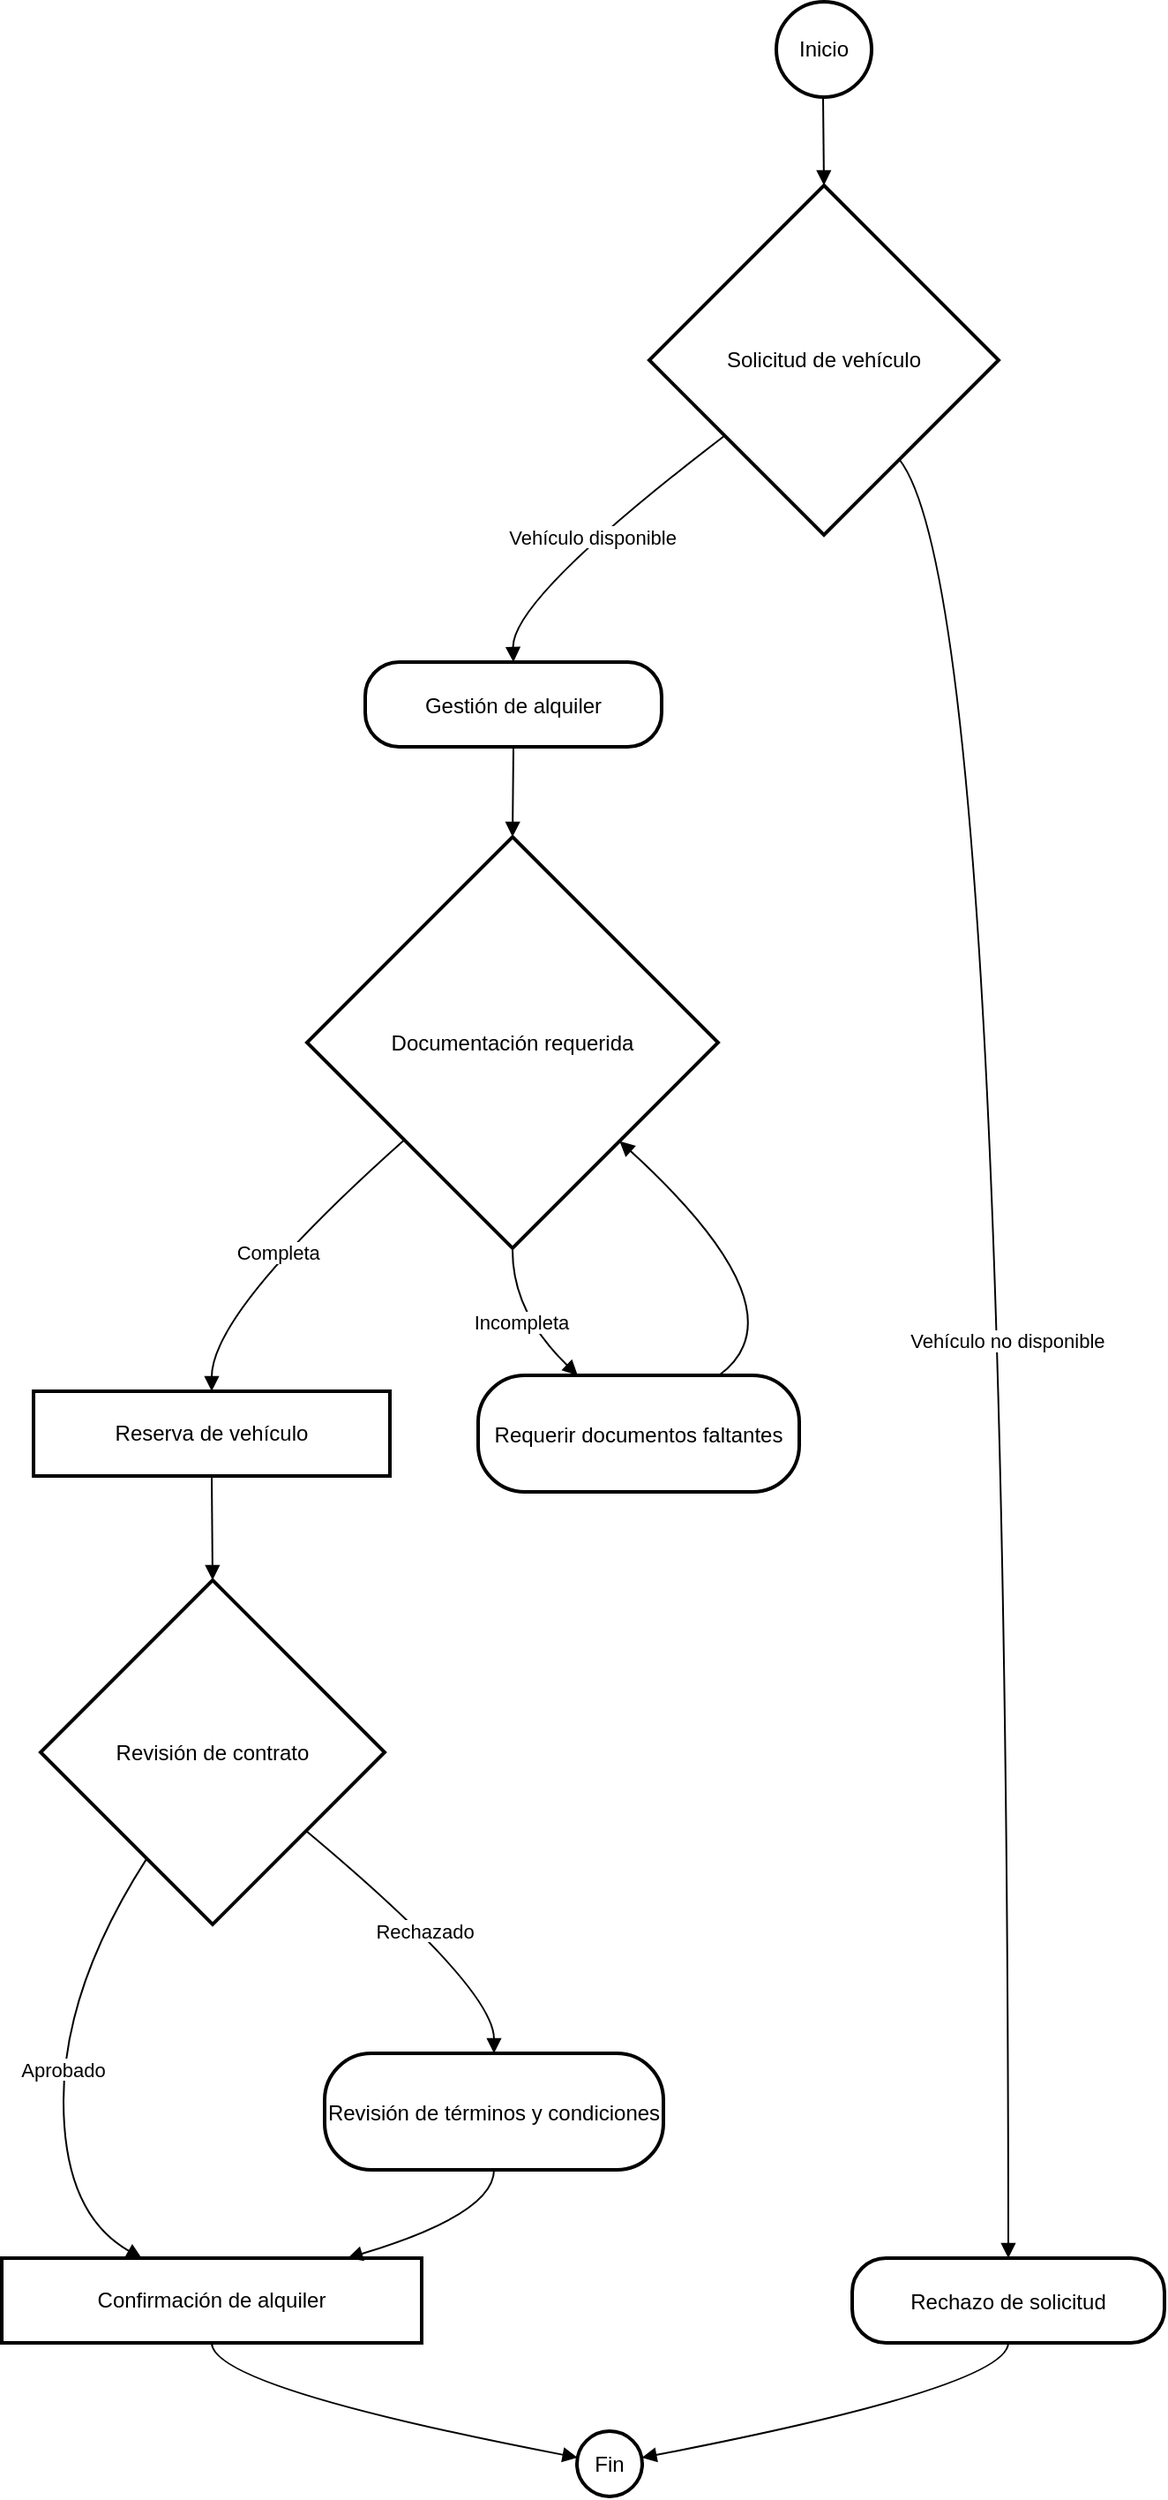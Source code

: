 <mxfile version="25.0.1">
  <diagram name="Página-1" id="kIeVK_Ypo3RzShnNhb4t">
    <mxGraphModel>
      <root>
        <mxCell id="0" />
        <mxCell id="1" parent="0" />
        <mxCell id="2" value="Inicio" style="ellipse;aspect=fixed;strokeWidth=2;whiteSpace=wrap;" vertex="1" parent="1">
          <mxGeometry x="448" y="8" width="54" height="54" as="geometry" />
        </mxCell>
        <mxCell id="3" value="Solicitud de vehículo" style="rhombus;strokeWidth=2;whiteSpace=wrap;" vertex="1" parent="1">
          <mxGeometry x="376" y="112" width="198" height="198" as="geometry" />
        </mxCell>
        <mxCell id="4" value="Gestión de alquiler" style="rounded=1;arcSize=40;strokeWidth=2" vertex="1" parent="1">
          <mxGeometry x="215" y="382" width="168" height="48" as="geometry" />
        </mxCell>
        <mxCell id="5" value="Rechazo de solicitud" style="rounded=1;arcSize=40;strokeWidth=2" vertex="1" parent="1">
          <mxGeometry x="491" y="1286" width="177" height="48" as="geometry" />
        </mxCell>
        <mxCell id="6" value="Documentación requerida" style="rhombus;strokeWidth=2;whiteSpace=wrap;" vertex="1" parent="1">
          <mxGeometry x="182" y="481" width="233" height="233" as="geometry" />
        </mxCell>
        <mxCell id="7" value="Reserva de vehículo" style="whiteSpace=wrap;strokeWidth=2;" vertex="1" parent="1">
          <mxGeometry x="27" y="795" width="202" height="48" as="geometry" />
        </mxCell>
        <mxCell id="8" value="Requerir documentos faltantes" style="rounded=1;arcSize=40;strokeWidth=2" vertex="1" parent="1">
          <mxGeometry x="279" y="786" width="182" height="66" as="geometry" />
        </mxCell>
        <mxCell id="9" value="Revisión de contrato" style="rhombus;strokeWidth=2;whiteSpace=wrap;" vertex="1" parent="1">
          <mxGeometry x="31" y="902" width="195" height="195" as="geometry" />
        </mxCell>
        <mxCell id="10" value="Confirmación de alquiler" style="whiteSpace=wrap;strokeWidth=2;" vertex="1" parent="1">
          <mxGeometry x="9" y="1286" width="238" height="48" as="geometry" />
        </mxCell>
        <mxCell id="11" value="Revisión de términos y condiciones" style="rounded=1;arcSize=40;strokeWidth=2" vertex="1" parent="1">
          <mxGeometry x="192" y="1170" width="192" height="66" as="geometry" />
        </mxCell>
        <mxCell id="12" value="Fin" style="ellipse;aspect=fixed;strokeWidth=2;whiteSpace=wrap;" vertex="1" parent="1">
          <mxGeometry x="335" y="1384" width="37" height="37" as="geometry" />
        </mxCell>
        <mxCell id="13" value="" style="curved=1;startArrow=none;endArrow=block;exitX=0.49;exitY=1;entryX=0.5;entryY=0;" edge="1" parent="1" source="2" target="3">
          <mxGeometry relative="1" as="geometry">
            <Array as="points" />
          </mxGeometry>
        </mxCell>
        <mxCell id="14" value="Vehículo disponible" style="curved=1;startArrow=none;endArrow=block;exitX=0;exitY=0.88;entryX=0.5;entryY=0;" edge="1" parent="1" source="3" target="4">
          <mxGeometry relative="1" as="geometry">
            <Array as="points">
              <mxPoint x="298" y="346" />
            </Array>
          </mxGeometry>
        </mxCell>
        <mxCell id="15" value="Vehículo no disponible" style="curved=1;startArrow=none;endArrow=block;exitX=0.88;exitY=1;entryX=0.5;entryY=-0.01;" edge="1" parent="1" source="3" target="5">
          <mxGeometry relative="1" as="geometry">
            <Array as="points">
              <mxPoint x="579" y="346" />
            </Array>
          </mxGeometry>
        </mxCell>
        <mxCell id="16" value="" style="curved=1;startArrow=none;endArrow=block;exitX=0.5;exitY=1.01;entryX=0.5;entryY=0;" edge="1" parent="1" source="4" target="6">
          <mxGeometry relative="1" as="geometry">
            <Array as="points" />
          </mxGeometry>
        </mxCell>
        <mxCell id="17" value="Completa" style="curved=1;startArrow=none;endArrow=block;exitX=0;exitY=0.95;entryX=0.5;entryY=0;" edge="1" parent="1" source="6" target="7">
          <mxGeometry relative="1" as="geometry">
            <Array as="points">
              <mxPoint x="128" y="750" />
            </Array>
          </mxGeometry>
        </mxCell>
        <mxCell id="18" value="Incompleta" style="curved=1;startArrow=none;endArrow=block;exitX=0.5;exitY=1;entryX=0.31;entryY=0;" edge="1" parent="1" source="6" target="8">
          <mxGeometry relative="1" as="geometry">
            <Array as="points">
              <mxPoint x="298" y="750" />
            </Array>
          </mxGeometry>
        </mxCell>
        <mxCell id="19" value="" style="curved=1;startArrow=none;endArrow=block;exitX=0.5;exitY=1.01;entryX=0.5;entryY=0;" edge="1" parent="1" source="7" target="9">
          <mxGeometry relative="1" as="geometry">
            <Array as="points" />
          </mxGeometry>
        </mxCell>
        <mxCell id="20" value="Aprobado" style="curved=1;startArrow=none;endArrow=block;exitX=0.19;exitY=1;entryX=0.33;entryY=-0.01;" edge="1" parent="1" source="9" target="10">
          <mxGeometry relative="1" as="geometry">
            <Array as="points">
              <mxPoint x="44" y="1133" />
              <mxPoint x="44" y="1261" />
            </Array>
          </mxGeometry>
        </mxCell>
        <mxCell id="21" value="Rechazado" style="curved=1;startArrow=none;endArrow=block;exitX=1;exitY=0.92;entryX=0.5;entryY=-0.01;" edge="1" parent="1" source="9" target="11">
          <mxGeometry relative="1" as="geometry">
            <Array as="points">
              <mxPoint x="288" y="1133" />
            </Array>
          </mxGeometry>
        </mxCell>
        <mxCell id="22" value="" style="curved=1;startArrow=none;endArrow=block;exitX=0.5;exitY=0.99;entryX=0.83;entryY=-0.01;" edge="1" parent="1" source="11" target="10">
          <mxGeometry relative="1" as="geometry">
            <Array as="points">
              <mxPoint x="288" y="1261" />
            </Array>
          </mxGeometry>
        </mxCell>
        <mxCell id="23" value="" style="curved=1;startArrow=none;endArrow=block;exitX=0.75;exitY=0;entryX=1;entryY=0.96;" edge="1" parent="1" source="8" target="6">
          <mxGeometry relative="1" as="geometry">
            <Array as="points">
              <mxPoint x="465" y="750" />
            </Array>
          </mxGeometry>
        </mxCell>
        <mxCell id="24" value="" style="curved=1;startArrow=none;endArrow=block;exitX=0.5;exitY=1;entryX=0.01;entryY=0.4;" edge="1" parent="1" source="10" target="12">
          <mxGeometry relative="1" as="geometry">
            <Array as="points">
              <mxPoint x="128" y="1359" />
            </Array>
          </mxGeometry>
        </mxCell>
        <mxCell id="25" value="" style="curved=1;startArrow=none;endArrow=block;exitX=0.5;exitY=1;entryX=1;entryY=0.4;" edge="1" parent="1" source="5" target="12">
          <mxGeometry relative="1" as="geometry">
            <Array as="points">
              <mxPoint x="579" y="1359" />
            </Array>
          </mxGeometry>
        </mxCell>
      </root>
    </mxGraphModel>
  </diagram>
</mxfile>
